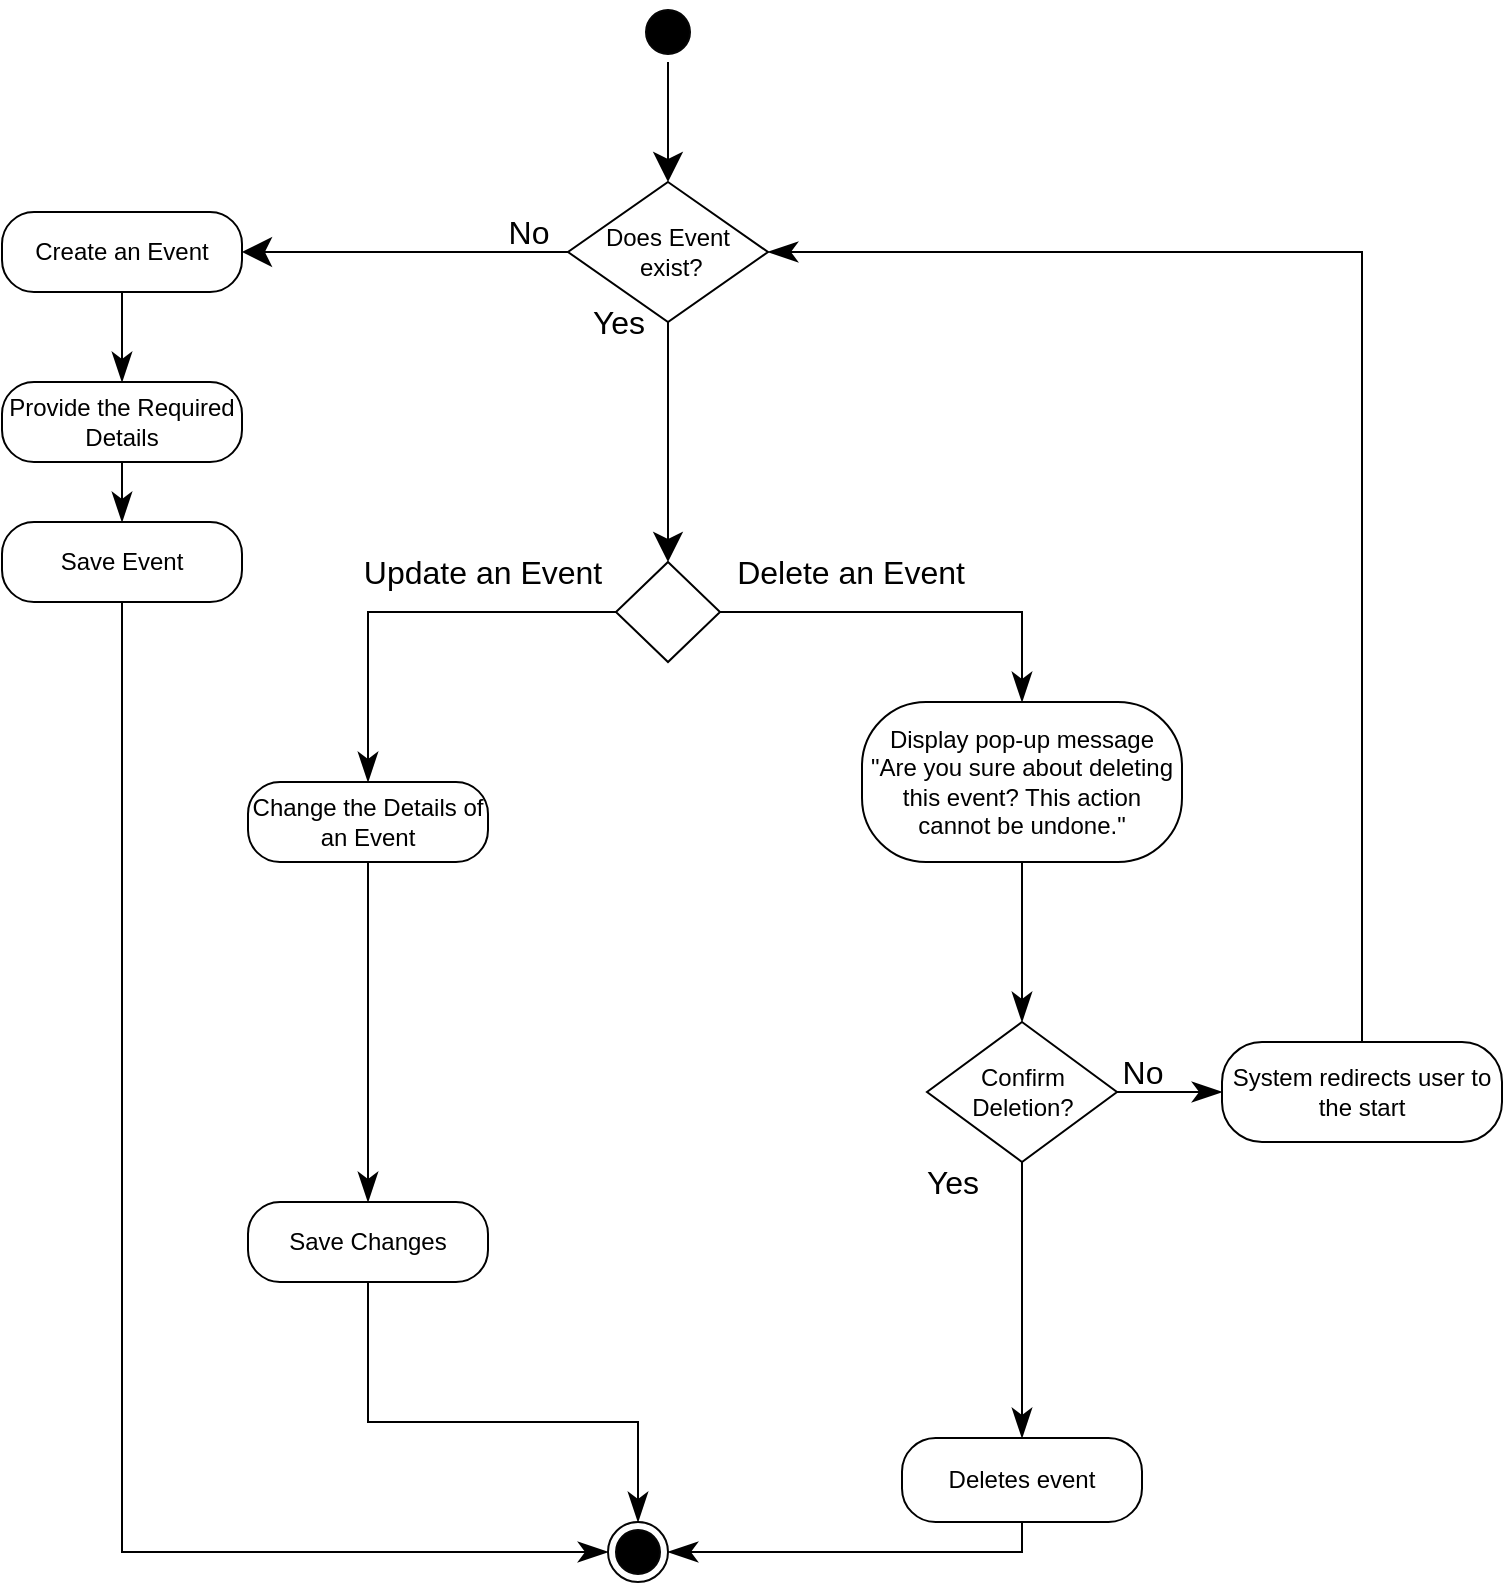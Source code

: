 <mxfile version="26.1.3">
  <diagram name="Page-1" id="RPkiMfzPYJXS_ELN-YR5">
    <mxGraphModel dx="1599" dy="928" grid="1" gridSize="10" guides="1" tooltips="1" connect="1" arrows="1" fold="1" page="1" pageScale="1" pageWidth="827" pageHeight="1169" math="0" shadow="0">
      <root>
        <mxCell id="0" />
        <mxCell id="1" parent="0" />
        <mxCell id="medAHHr6RhDDS_7ETZO4-3" value="" style="rhombus;whiteSpace=wrap;html=1;fontColor=#000000;fillColor=#FFFFFF;strokeColor=#000000;" parent="1" vertex="1">
          <mxGeometry x="307" y="290" width="52" height="50" as="geometry" />
        </mxCell>
        <mxCell id="medAHHr6RhDDS_7ETZO4-11" value="Create an Event" style="rounded=1;whiteSpace=wrap;html=1;arcSize=40;fontColor=#000000;fillColor=#FFFFFF;strokeColor=#000000;" parent="1" vertex="1">
          <mxGeometry y="115" width="120" height="40" as="geometry" />
        </mxCell>
        <mxCell id="medAHHr6RhDDS_7ETZO4-28" value="Provide the Required Details" style="rounded=1;whiteSpace=wrap;html=1;arcSize=40;fontColor=#000000;fillColor=#FFFFFF;strokeColor=#000000;" parent="1" vertex="1">
          <mxGeometry y="200" width="120" height="40" as="geometry" />
        </mxCell>
        <mxCell id="medAHHr6RhDDS_7ETZO4-30" value="Save Event" style="rounded=1;whiteSpace=wrap;html=1;arcSize=40;fontColor=#000000;fillColor=#FFFFFF;strokeColor=#000000;" parent="1" vertex="1">
          <mxGeometry y="270" width="120" height="40" as="geometry" />
        </mxCell>
        <mxCell id="medAHHr6RhDDS_7ETZO4-37" value="" style="endArrow=classicThin;endFill=1;endSize=12;html=1;rounded=0;fontSize=12;curved=1;exitX=0.5;exitY=1;exitDx=0;exitDy=0;entryX=0.5;entryY=0;entryDx=0;entryDy=0;" parent="1" source="medAHHr6RhDDS_7ETZO4-11" target="medAHHr6RhDDS_7ETZO4-28" edge="1">
          <mxGeometry width="160" relative="1" as="geometry">
            <mxPoint x="-410" y="540" as="sourcePoint" />
            <mxPoint x="-250" y="540" as="targetPoint" />
          </mxGeometry>
        </mxCell>
        <mxCell id="medAHHr6RhDDS_7ETZO4-38" value="Change the Details of an Event" style="rounded=1;whiteSpace=wrap;html=1;arcSize=40;fontColor=#000000;fillColor=#FFFFFF;strokeColor=#000000;" parent="1" vertex="1">
          <mxGeometry x="123" y="400" width="120" height="40" as="geometry" />
        </mxCell>
        <mxCell id="medAHHr6RhDDS_7ETZO4-41" value="Save Changes" style="rounded=1;whiteSpace=wrap;html=1;arcSize=40;fontColor=#000000;fillColor=#FFFFFF;strokeColor=#000000;" parent="1" vertex="1">
          <mxGeometry x="123" y="610" width="120" height="40" as="geometry" />
        </mxCell>
        <mxCell id="medAHHr6RhDDS_7ETZO4-42" value="Deletes event" style="rounded=1;whiteSpace=wrap;html=1;arcSize=40;fontColor=#000000;fillColor=#FFFFFF;strokeColor=#000000;" parent="1" vertex="1">
          <mxGeometry x="450" y="728" width="120" height="42" as="geometry" />
        </mxCell>
        <mxCell id="medAHHr6RhDDS_7ETZO4-58" value="Update an Event" style="text;html=1;align=center;verticalAlign=middle;resizable=0;points=[];autosize=1;strokeColor=none;fillColor=none;fontSize=16;" parent="1" vertex="1">
          <mxGeometry x="170" y="280" width="140" height="30" as="geometry" />
        </mxCell>
        <mxCell id="medAHHr6RhDDS_7ETZO4-59" value="Delete an Event" style="text;html=1;align=center;verticalAlign=middle;resizable=0;points=[];autosize=1;strokeColor=none;fillColor=none;fontSize=16;" parent="1" vertex="1">
          <mxGeometry x="354" y="280" width="140" height="30" as="geometry" />
        </mxCell>
        <mxCell id="medAHHr6RhDDS_7ETZO4-60" value="Does Event&lt;div&gt;&amp;nbsp;exist?&lt;/div&gt;" style="rhombus;whiteSpace=wrap;html=1;fontColor=#000000;fillColor=#FFFFFF;strokeColor=#000000;" parent="1" vertex="1">
          <mxGeometry x="283" y="100" width="100" height="70" as="geometry" />
        </mxCell>
        <mxCell id="medAHHr6RhDDS_7ETZO4-66" value="No" style="text;html=1;align=center;verticalAlign=middle;resizable=0;points=[];autosize=1;strokeColor=none;fillColor=none;fontSize=16;" parent="1" vertex="1">
          <mxGeometry x="243" y="110" width="40" height="30" as="geometry" />
        </mxCell>
        <mxCell id="medAHHr6RhDDS_7ETZO4-67" value="" style="endArrow=classic;endFill=1;endSize=12;html=1;rounded=0;fontSize=12;curved=1;exitX=0.5;exitY=1;exitDx=0;exitDy=0;entryX=0.5;entryY=0;entryDx=0;entryDy=0;" parent="1" source="medAHHr6RhDDS_7ETZO4-60" target="medAHHr6RhDDS_7ETZO4-3" edge="1">
          <mxGeometry width="160" relative="1" as="geometry">
            <mxPoint x="380" y="260" as="sourcePoint" />
            <mxPoint x="303" y="260" as="targetPoint" />
          </mxGeometry>
        </mxCell>
        <mxCell id="medAHHr6RhDDS_7ETZO4-68" value="Yes" style="text;html=1;align=center;verticalAlign=middle;resizable=0;points=[];autosize=1;strokeColor=none;fillColor=none;fontSize=16;" parent="1" vertex="1">
          <mxGeometry x="283" y="155" width="50" height="30" as="geometry" />
        </mxCell>
        <mxCell id="medAHHr6RhDDS_7ETZO4-71" value="Confirm Deletion?" style="rhombus;whiteSpace=wrap;html=1;fontColor=#000000;fillColor=#FFFFFF;strokeColor=#000000;" parent="1" vertex="1">
          <mxGeometry x="462.5" y="520" width="95" height="70" as="geometry" />
        </mxCell>
        <mxCell id="medAHHr6RhDDS_7ETZO4-74" value="" style="endArrow=classicThin;endFill=1;endSize=12;html=1;rounded=0;fontSize=12;curved=1;exitX=1;exitY=0.5;exitDx=0;exitDy=0;entryX=0;entryY=0.5;entryDx=0;entryDy=0;" parent="1" source="medAHHr6RhDDS_7ETZO4-71" target="medAHHr6RhDDS_7ETZO4-80" edge="1">
          <mxGeometry width="160" relative="1" as="geometry">
            <mxPoint x="415" y="630" as="sourcePoint" />
            <mxPoint x="645" y="580" as="targetPoint" />
          </mxGeometry>
        </mxCell>
        <mxCell id="medAHHr6RhDDS_7ETZO4-75" value="No" style="text;html=1;align=center;verticalAlign=middle;resizable=0;points=[];autosize=1;strokeColor=none;fillColor=none;fontSize=16;" parent="1" vertex="1">
          <mxGeometry x="550" y="530" width="40" height="30" as="geometry" />
        </mxCell>
        <mxCell id="medAHHr6RhDDS_7ETZO4-76" value="" style="endArrow=classicThin;endFill=1;endSize=12;html=1;rounded=0;fontSize=12;curved=1;exitX=0.5;exitY=1;exitDx=0;exitDy=0;" parent="1" source="medAHHr6RhDDS_7ETZO4-71" edge="1">
          <mxGeometry width="160" relative="1" as="geometry">
            <mxPoint x="445" y="638" as="sourcePoint" />
            <mxPoint x="510" y="728" as="targetPoint" />
          </mxGeometry>
        </mxCell>
        <mxCell id="medAHHr6RhDDS_7ETZO4-78" value="Yes" style="text;html=1;align=center;verticalAlign=middle;resizable=0;points=[];autosize=1;strokeColor=none;fillColor=none;fontSize=16;" parent="1" vertex="1">
          <mxGeometry x="450" y="585" width="50" height="30" as="geometry" />
        </mxCell>
        <mxCell id="medAHHr6RhDDS_7ETZO4-79" value="" style="endArrow=classicThin;endFill=1;endSize=12;html=1;rounded=0;fontSize=12;curved=1;exitX=0.5;exitY=1;exitDx=0;exitDy=0;entryX=0.5;entryY=0;entryDx=0;entryDy=0;" parent="1" source="medAHHr6RhDDS_7ETZO4-28" target="medAHHr6RhDDS_7ETZO4-30" edge="1">
          <mxGeometry width="160" relative="1" as="geometry">
            <mxPoint x="-240" y="510" as="sourcePoint" />
            <mxPoint x="-80" y="510" as="targetPoint" />
          </mxGeometry>
        </mxCell>
        <mxCell id="medAHHr6RhDDS_7ETZO4-80" value="System redirects user to the start" style="rounded=1;whiteSpace=wrap;html=1;arcSize=40;fontColor=#000000;fillColor=#FFFFFF;strokeColor=#000000;" parent="1" vertex="1">
          <mxGeometry x="610" y="530" width="140" height="50" as="geometry" />
        </mxCell>
        <mxCell id="medAHHr6RhDDS_7ETZO4-83" value="" style="endArrow=classic;endFill=1;endSize=12;html=1;rounded=0;fontSize=12;curved=1;exitX=0;exitY=0.5;exitDx=0;exitDy=0;entryX=1;entryY=0.5;entryDx=0;entryDy=0;" parent="1" source="medAHHr6RhDDS_7ETZO4-60" target="medAHHr6RhDDS_7ETZO4-11" edge="1">
          <mxGeometry width="160" relative="1" as="geometry">
            <mxPoint x="400" y="510" as="sourcePoint" />
            <mxPoint x="560" y="510" as="targetPoint" />
          </mxGeometry>
        </mxCell>
        <mxCell id="medAHHr6RhDDS_7ETZO4-85" value="" style="endArrow=classicThin;endFill=1;endSize=12;html=1;rounded=0;fontSize=12;curved=1;exitX=0.5;exitY=1;exitDx=0;exitDy=0;entryX=0.5;entryY=0;entryDx=0;entryDy=0;" parent="1" source="medAHHr6RhDDS_7ETZO4-38" target="medAHHr6RhDDS_7ETZO4-41" edge="1">
          <mxGeometry width="160" relative="1" as="geometry">
            <mxPoint x="420" y="484" as="sourcePoint" />
            <mxPoint x="580" y="484" as="targetPoint" />
          </mxGeometry>
        </mxCell>
        <mxCell id="medAHHr6RhDDS_7ETZO4-89" value="" style="ellipse;html=1;shape=startState;fillColor=#000000;strokeColor=#050505;" parent="1" vertex="1">
          <mxGeometry x="318" y="10" width="30" height="30" as="geometry" />
        </mxCell>
        <mxCell id="medAHHr6RhDDS_7ETZO4-91" value="" style="ellipse;html=1;shape=endState;fillColor=#000000;strokeColor=#050505;" parent="1" vertex="1">
          <mxGeometry x="303" y="770" width="30" height="30" as="geometry" />
        </mxCell>
        <mxCell id="medAHHr6RhDDS_7ETZO4-94" value="" style="endArrow=classicThin;endFill=1;endSize=12;html=1;rounded=0;fontSize=12;curved=0;exitX=0.5;exitY=1;exitDx=0;exitDy=0;entryX=1;entryY=0.5;entryDx=0;entryDy=0;" parent="1" source="medAHHr6RhDDS_7ETZO4-42" target="medAHHr6RhDDS_7ETZO4-91" edge="1">
          <mxGeometry width="160" relative="1" as="geometry">
            <mxPoint x="350" y="350" as="sourcePoint" />
            <mxPoint x="510" y="350" as="targetPoint" />
            <Array as="points">
              <mxPoint x="510" y="785" />
            </Array>
          </mxGeometry>
        </mxCell>
        <mxCell id="xntN41hoLIRvya6z5Pxg-1" value="" style="endArrow=classicThin;endFill=1;endSize=12;html=1;rounded=0;exitX=0.5;exitY=0;exitDx=0;exitDy=0;entryX=1;entryY=0.5;entryDx=0;entryDy=0;" parent="1" source="medAHHr6RhDDS_7ETZO4-80" target="medAHHr6RhDDS_7ETZO4-60" edge="1">
          <mxGeometry width="160" relative="1" as="geometry">
            <mxPoint x="330" y="450" as="sourcePoint" />
            <mxPoint x="490" y="450" as="targetPoint" />
            <Array as="points">
              <mxPoint x="680" y="135" />
            </Array>
          </mxGeometry>
        </mxCell>
        <mxCell id="xntN41hoLIRvya6z5Pxg-2" value="" style="endArrow=classicThin;endFill=1;endSize=12;html=1;rounded=0;exitX=0;exitY=0.5;exitDx=0;exitDy=0;entryX=0.5;entryY=0;entryDx=0;entryDy=0;" parent="1" source="medAHHr6RhDDS_7ETZO4-3" target="medAHHr6RhDDS_7ETZO4-38" edge="1">
          <mxGeometry width="160" relative="1" as="geometry">
            <mxPoint x="330" y="450" as="sourcePoint" />
            <mxPoint x="490" y="450" as="targetPoint" />
            <Array as="points">
              <mxPoint x="183" y="315" />
            </Array>
          </mxGeometry>
        </mxCell>
        <mxCell id="xntN41hoLIRvya6z5Pxg-4" value="" style="endArrow=classicThin;endFill=1;endSize=12;html=1;rounded=0;exitX=0.5;exitY=1;exitDx=0;exitDy=0;entryX=0;entryY=0.5;entryDx=0;entryDy=0;" parent="1" source="medAHHr6RhDDS_7ETZO4-30" target="medAHHr6RhDDS_7ETZO4-91" edge="1">
          <mxGeometry width="160" relative="1" as="geometry">
            <mxPoint x="330" y="450" as="sourcePoint" />
            <mxPoint x="490" y="450" as="targetPoint" />
            <Array as="points">
              <mxPoint x="60" y="785" />
            </Array>
          </mxGeometry>
        </mxCell>
        <mxCell id="xntN41hoLIRvya6z5Pxg-5" value="" style="endArrow=classicThin;endFill=1;endSize=12;html=1;rounded=0;exitX=0.5;exitY=1;exitDx=0;exitDy=0;entryX=0.5;entryY=0;entryDx=0;entryDy=0;" parent="1" source="medAHHr6RhDDS_7ETZO4-41" target="medAHHr6RhDDS_7ETZO4-91" edge="1">
          <mxGeometry width="160" relative="1" as="geometry">
            <mxPoint x="330" y="450" as="sourcePoint" />
            <mxPoint x="490" y="450" as="targetPoint" />
            <Array as="points">
              <mxPoint x="183" y="720" />
              <mxPoint x="318" y="720" />
            </Array>
          </mxGeometry>
        </mxCell>
        <mxCell id="xntN41hoLIRvya6z5Pxg-6" value="" style="endArrow=classic;endFill=1;endSize=12;html=1;rounded=0;exitX=0.5;exitY=1;exitDx=0;exitDy=0;entryX=0.5;entryY=0;entryDx=0;entryDy=0;" parent="1" source="medAHHr6RhDDS_7ETZO4-89" target="medAHHr6RhDDS_7ETZO4-60" edge="1">
          <mxGeometry width="160" relative="1" as="geometry">
            <mxPoint x="330" y="250" as="sourcePoint" />
            <mxPoint x="490" y="250" as="targetPoint" />
          </mxGeometry>
        </mxCell>
        <mxCell id="xntN41hoLIRvya6z5Pxg-7" value="Display pop-up message &quot;Are you sure about deleting this event? This action cannot be undone.&quot;" style="rounded=1;whiteSpace=wrap;html=1;arcSize=40;fontColor=#000000;fillColor=#FFFFFF;strokeColor=#000000;" parent="1" vertex="1">
          <mxGeometry x="430" y="360" width="160" height="80" as="geometry" />
        </mxCell>
        <mxCell id="xntN41hoLIRvya6z5Pxg-9" value="" style="endArrow=classicThin;endFill=1;endSize=12;html=1;rounded=0;exitX=1;exitY=0.5;exitDx=0;exitDy=0;entryX=0.5;entryY=0;entryDx=0;entryDy=0;" parent="1" source="medAHHr6RhDDS_7ETZO4-3" target="xntN41hoLIRvya6z5Pxg-7" edge="1">
          <mxGeometry width="160" relative="1" as="geometry">
            <mxPoint x="330" y="470" as="sourcePoint" />
            <mxPoint x="490" y="470" as="targetPoint" />
            <Array as="points">
              <mxPoint x="510" y="315" />
            </Array>
          </mxGeometry>
        </mxCell>
        <mxCell id="xntN41hoLIRvya6z5Pxg-10" value="" style="endArrow=classicThin;endFill=1;endSize=12;html=1;rounded=0;exitX=0.5;exitY=1;exitDx=0;exitDy=0;entryX=0.5;entryY=0;entryDx=0;entryDy=0;" parent="1" source="xntN41hoLIRvya6z5Pxg-7" target="medAHHr6RhDDS_7ETZO4-71" edge="1">
          <mxGeometry width="160" relative="1" as="geometry">
            <mxPoint x="330" y="470" as="sourcePoint" />
            <mxPoint x="490" y="470" as="targetPoint" />
          </mxGeometry>
        </mxCell>
      </root>
    </mxGraphModel>
  </diagram>
</mxfile>
